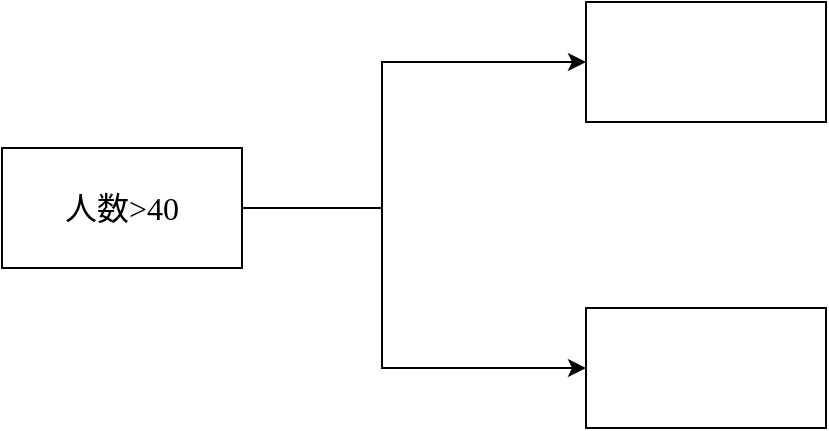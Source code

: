 <mxfile version="24.2.5" type="github">
  <diagram name="第 1 页" id="pXQVunq6kBTPusIcysQ_">
    <mxGraphModel dx="593" dy="682" grid="0" gridSize="10" guides="1" tooltips="1" connect="1" arrows="1" fold="1" page="0" pageScale="1" pageWidth="827" pageHeight="1169" math="0" shadow="0">
      <root>
        <mxCell id="0" />
        <mxCell id="1" parent="0" />
        <mxCell id="d_hxPnEnRQ6WTtaZan0o-6" style="edgeStyle=orthogonalEdgeStyle;rounded=0;orthogonalLoop=1;jettySize=auto;html=1;exitX=1;exitY=0.5;exitDx=0;exitDy=0;entryX=0;entryY=0.5;entryDx=0;entryDy=0;" edge="1" parent="1" source="d_hxPnEnRQ6WTtaZan0o-1" target="d_hxPnEnRQ6WTtaZan0o-2">
          <mxGeometry relative="1" as="geometry">
            <Array as="points">
              <mxPoint x="405" y="339" />
              <mxPoint x="405" y="266" />
            </Array>
          </mxGeometry>
        </mxCell>
        <mxCell id="d_hxPnEnRQ6WTtaZan0o-7" style="edgeStyle=orthogonalEdgeStyle;rounded=0;orthogonalLoop=1;jettySize=auto;html=1;exitX=1;exitY=0.5;exitDx=0;exitDy=0;entryX=0;entryY=0.5;entryDx=0;entryDy=0;" edge="1" parent="1" source="d_hxPnEnRQ6WTtaZan0o-1" target="d_hxPnEnRQ6WTtaZan0o-4">
          <mxGeometry relative="1" as="geometry">
            <Array as="points">
              <mxPoint x="405" y="339" />
              <mxPoint x="405" y="419" />
            </Array>
          </mxGeometry>
        </mxCell>
        <mxCell id="d_hxPnEnRQ6WTtaZan0o-1" value="&lt;p class=&quot;MsoNormal&quot;&gt;&lt;span style=&quot;mso-spacerun:&#39;yes&#39;;font-family:宋体;mso-ascii-font-family:Calibri;&lt;br/&gt;mso-hansi-font-family:Calibri;mso-bidi-font-family:&#39;Times New Roman&#39;;font-size:12.0pt;&lt;br/&gt;mso-font-kerning:1.0pt;&quot;&gt;人数&amp;gt;40&lt;/span&gt;&lt;/p&gt;" style="rounded=0;whiteSpace=wrap;html=1;" vertex="1" parent="1">
          <mxGeometry x="215" y="309" width="120" height="60" as="geometry" />
        </mxCell>
        <mxCell id="d_hxPnEnRQ6WTtaZan0o-2" value="" style="whiteSpace=wrap;html=1;rounded=0;" vertex="1" parent="1">
          <mxGeometry x="507" y="236" width="120" height="60" as="geometry" />
        </mxCell>
        <mxCell id="d_hxPnEnRQ6WTtaZan0o-4" value="" style="whiteSpace=wrap;html=1;rounded=0;" vertex="1" parent="1">
          <mxGeometry x="507" y="389" width="120" height="60" as="geometry" />
        </mxCell>
      </root>
    </mxGraphModel>
  </diagram>
</mxfile>
